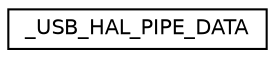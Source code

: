 digraph "Graphical Class Hierarchy"
{
  edge [fontname="Helvetica",fontsize="10",labelfontname="Helvetica",labelfontsize="10"];
  node [fontname="Helvetica",fontsize="10",shape=record];
  rankdir="LR";
  Node1 [label="_USB_HAL_PIPE_DATA",height=0.2,width=0.4,color="black", fillcolor="white", style="filled",URL="$struct___u_s_b___h_a_l___p_i_p_e___d_a_t_a.html"];
}
